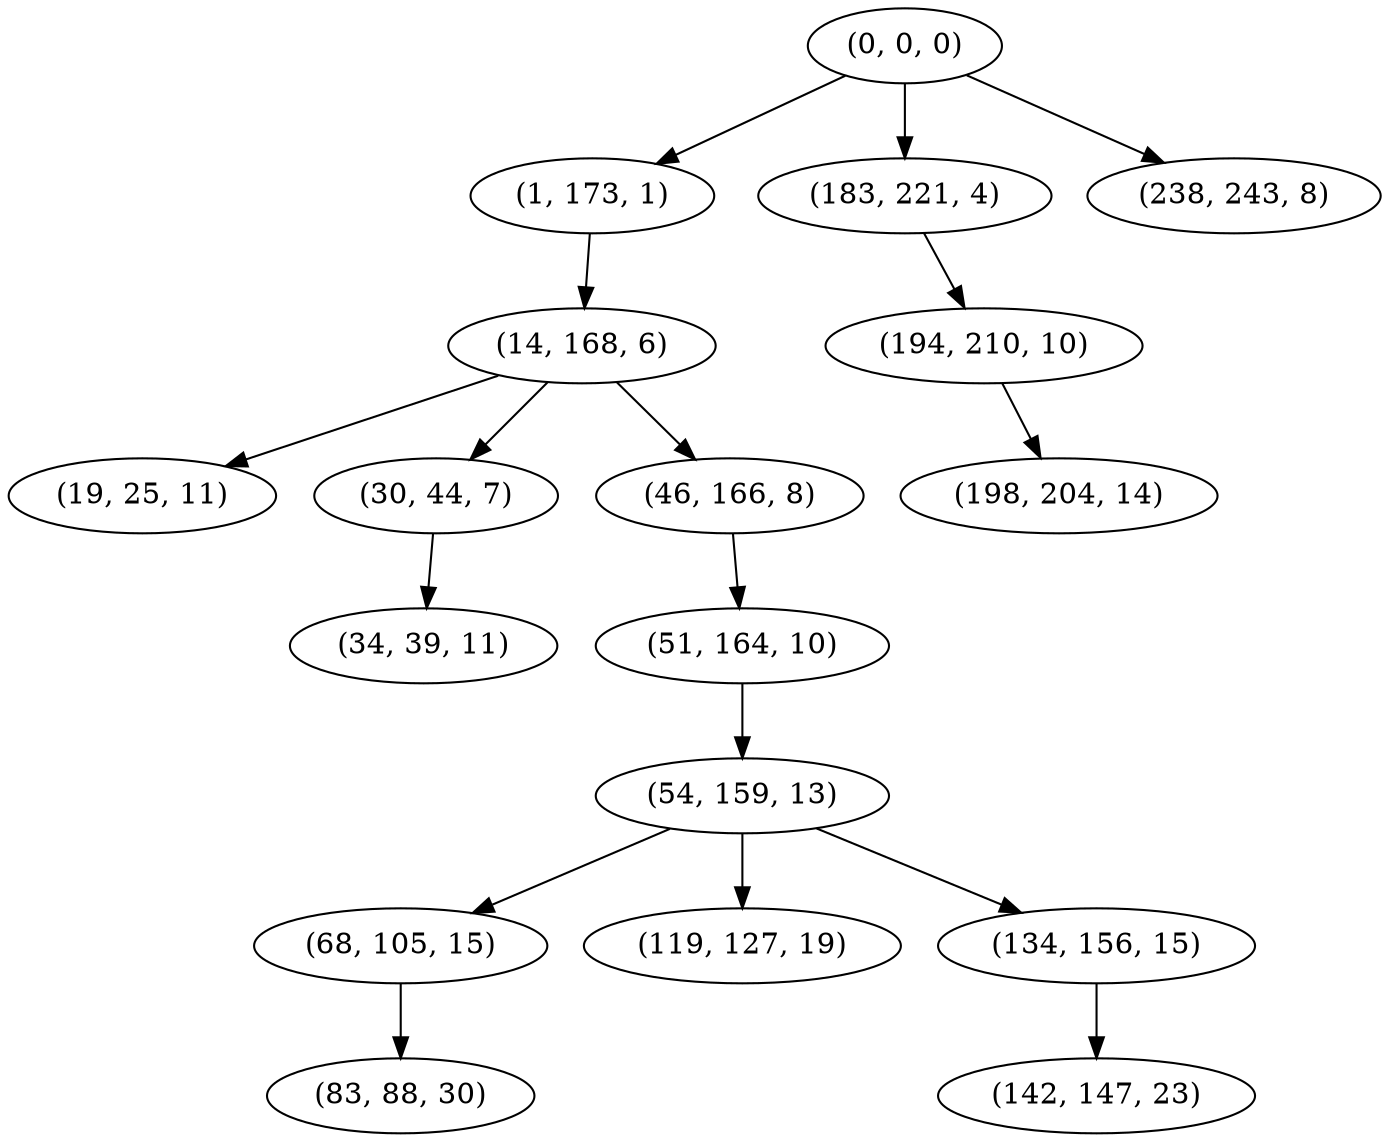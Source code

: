 digraph tree {
    "(0, 0, 0)";
    "(1, 173, 1)";
    "(14, 168, 6)";
    "(19, 25, 11)";
    "(30, 44, 7)";
    "(34, 39, 11)";
    "(46, 166, 8)";
    "(51, 164, 10)";
    "(54, 159, 13)";
    "(68, 105, 15)";
    "(83, 88, 30)";
    "(119, 127, 19)";
    "(134, 156, 15)";
    "(142, 147, 23)";
    "(183, 221, 4)";
    "(194, 210, 10)";
    "(198, 204, 14)";
    "(238, 243, 8)";
    "(0, 0, 0)" -> "(1, 173, 1)";
    "(0, 0, 0)" -> "(183, 221, 4)";
    "(0, 0, 0)" -> "(238, 243, 8)";
    "(1, 173, 1)" -> "(14, 168, 6)";
    "(14, 168, 6)" -> "(19, 25, 11)";
    "(14, 168, 6)" -> "(30, 44, 7)";
    "(14, 168, 6)" -> "(46, 166, 8)";
    "(30, 44, 7)" -> "(34, 39, 11)";
    "(46, 166, 8)" -> "(51, 164, 10)";
    "(51, 164, 10)" -> "(54, 159, 13)";
    "(54, 159, 13)" -> "(68, 105, 15)";
    "(54, 159, 13)" -> "(119, 127, 19)";
    "(54, 159, 13)" -> "(134, 156, 15)";
    "(68, 105, 15)" -> "(83, 88, 30)";
    "(134, 156, 15)" -> "(142, 147, 23)";
    "(183, 221, 4)" -> "(194, 210, 10)";
    "(194, 210, 10)" -> "(198, 204, 14)";
}

